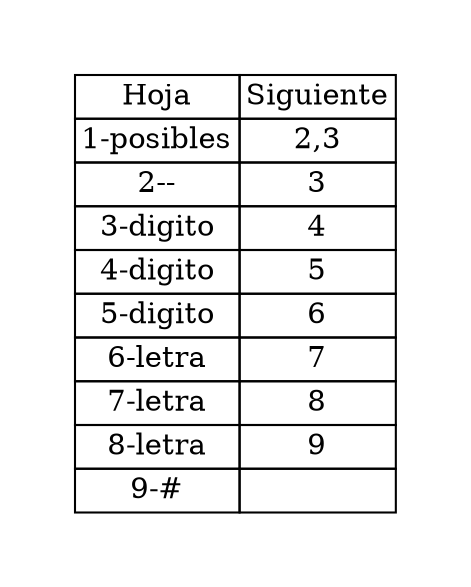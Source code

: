 digraph G{
graph [pad="0.5", nodesep="0.5", ranksep="2"];
node [shape=plain]
rankdir=LR;
Foo [label=< <table border="0" cellborder="1" cellspacing="0"> <tr><td>Hoja</td><td>Siguiente</td></tr> <tr><td>1-posibles</td><td>2,3</td></tr> <tr><td>2--</td><td>3</td></tr> <tr><td>3-digito</td><td>4</td></tr> <tr><td>4-digito</td><td>5</td></tr> <tr><td>5-digito</td><td>6</td></tr> <tr><td>6-letra</td><td>7</td></tr> <tr><td>7-letra</td><td>8</td></tr> <tr><td>8-letra</td><td>9</td></tr> <tr><td>9-#</td><td></td></tr> </table>>];
}
